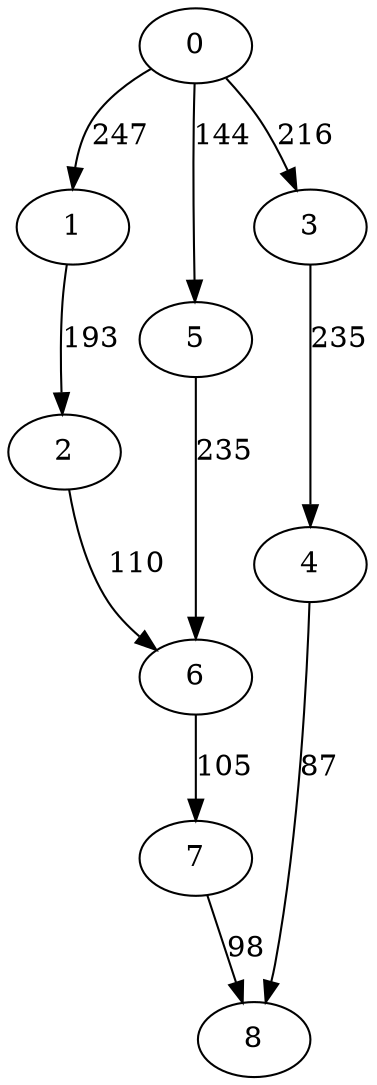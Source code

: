 digraph t10p2r7_12 {
0 -> 1 [ label = 247 ];
0 -> 3 [ label = 216 ];
0 -> 5 [ label = 144 ];
1 -> 2 [ label = 193 ];
2 -> 6 [ label = 110 ];
3 -> 4 [ label = 235 ];
4 -> 8 [ label = 87 ];
5 -> 6 [ label = 235 ];
6 -> 7 [ label = 105 ];
7 -> 8 [ label = 98 ];
 }

